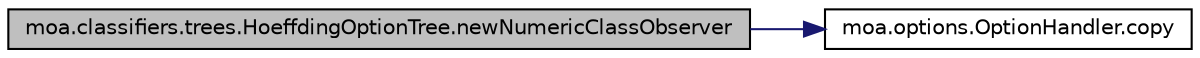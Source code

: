 digraph G
{
  edge [fontname="Helvetica",fontsize="10",labelfontname="Helvetica",labelfontsize="10"];
  node [fontname="Helvetica",fontsize="10",shape=record];
  rankdir=LR;
  Node1 [label="moa.classifiers.trees.HoeffdingOptionTree.newNumericClassObserver",height=0.2,width=0.4,color="black", fillcolor="grey75", style="filled" fontcolor="black"];
  Node1 -> Node2 [color="midnightblue",fontsize="10",style="solid",fontname="Helvetica"];
  Node2 [label="moa.options.OptionHandler.copy",height=0.2,width=0.4,color="black", fillcolor="white", style="filled",URL="$interfacemoa_1_1options_1_1OptionHandler.html#a96fd6b38c56141192588e19e05e43f17",tooltip="This method produces a copy of this object."];
}
